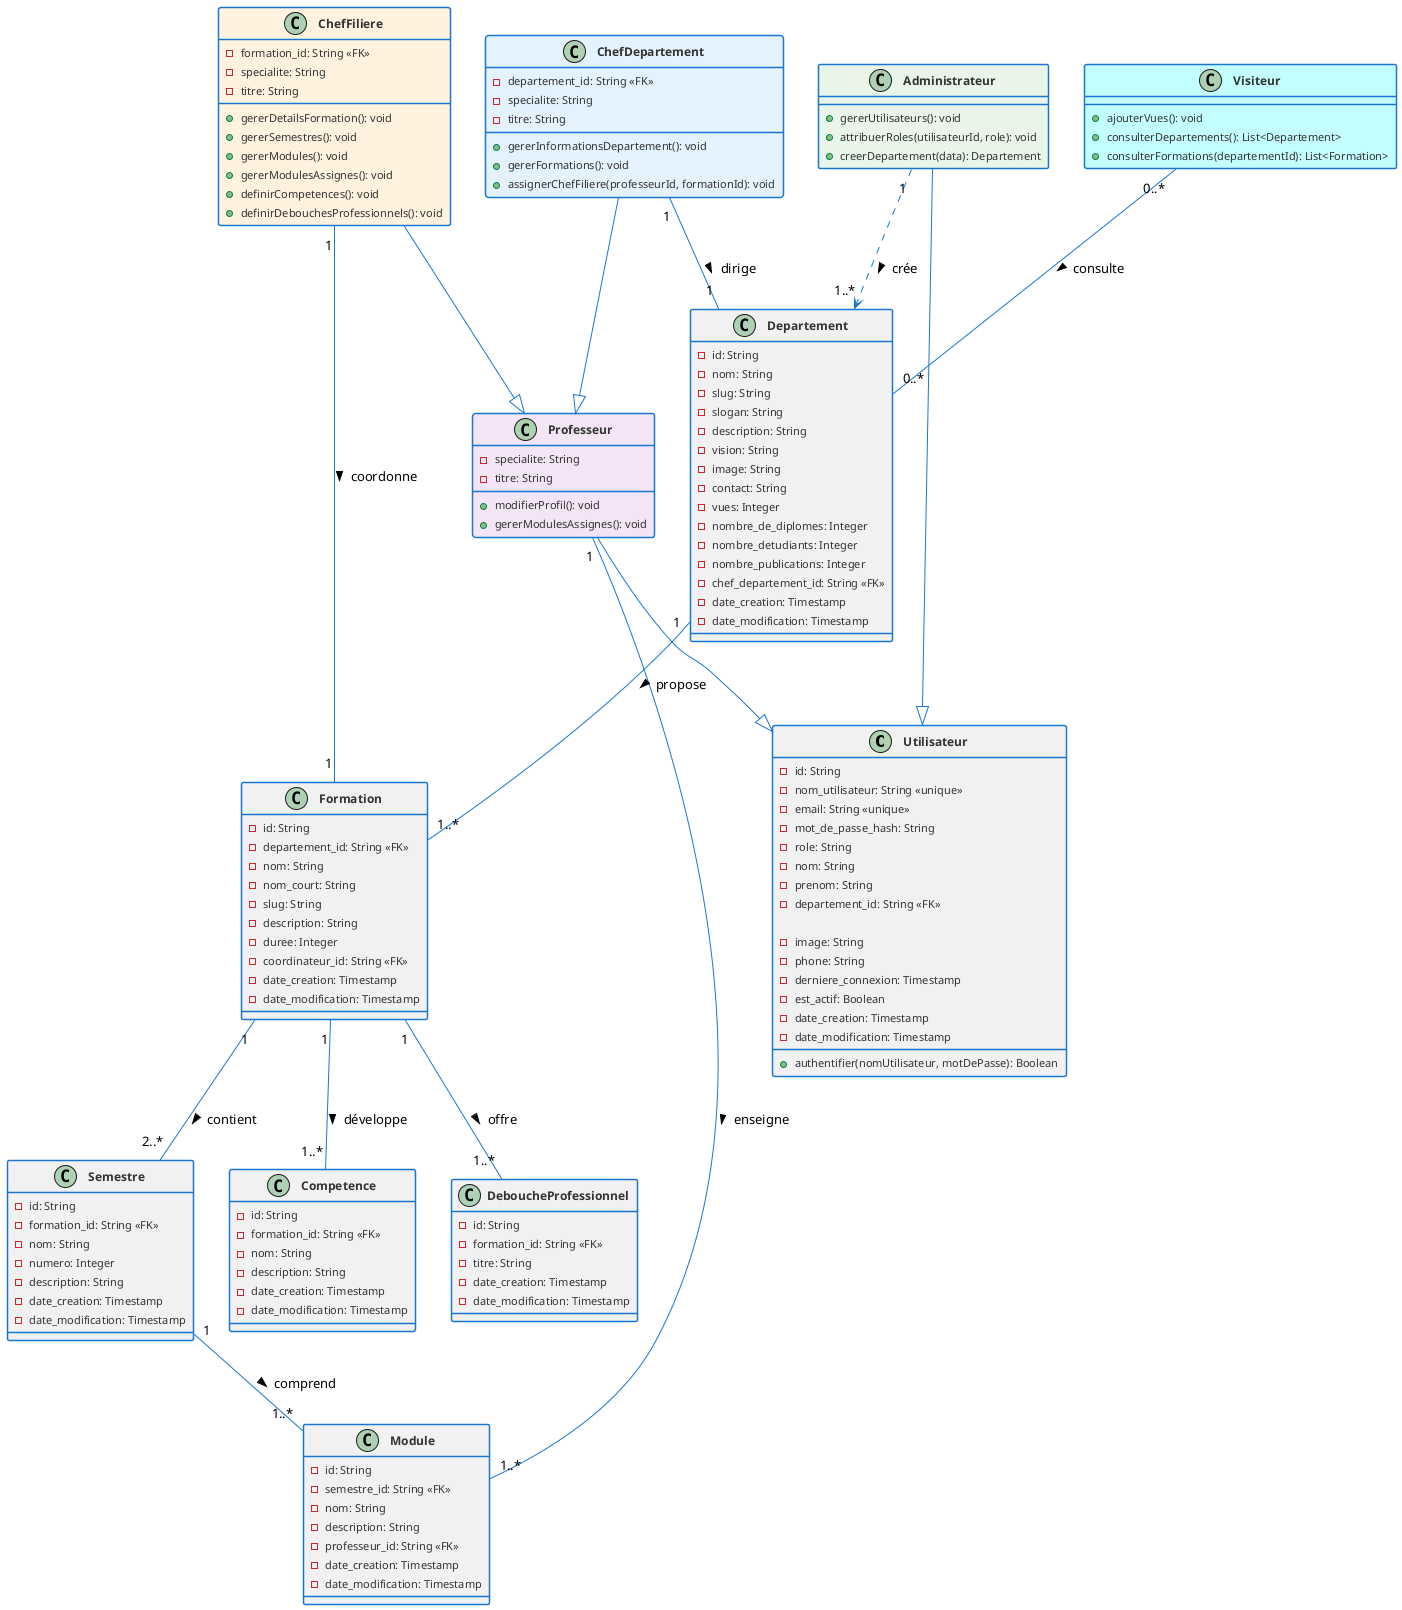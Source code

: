 @startuml Système de Gestion des Départements ENSIAS - Diagramme de Classes

' Styling
!define ENTITY_BG_COLOR #E3F2FD
!define ADMIN_BG_COLOR #E8F5E8
!define CHEF_DEP_BG_COLOR #E3F2FD
!define CHEF_FIL_BG_COLOR #FFF3E0
!define PROF_BG_COLOR #F3E5F5
!define SERVICE_BG_COLOR #ECEFF1

skinparam class {
    ArrowColor #1976D2
    BorderColor #1976D2
    AttributeFontColor #333333
    AttributeFontSize 11
    BorderThickness 1.5
    FontName Arial
    FontSize 12
}

skinparam classFontStyle bold
skinparam backgroundColor white
skinparam shadowing false
skinparam padding 2

' User base class
class Utilisateur {
    -id: String
    -nom_utilisateur: String <<unique>>
    -email: String <<unique>>
    -mot_de_passe_hash: String
    -role: String
    -nom: String
    -prenom: String
    -departement_id: String <<FK>>

    -image: String
    -phone: String
    -derniere_connexion: Timestamp
    -est_actif: Boolean
    -date_creation: Timestamp
    -date_modification: Timestamp
    +authentifier(nomUtilisateur, motDePasse): Boolean
}

' User-specific classes
class Administrateur #E8F5E8 {
    
    +gererUtilisateurs(): void
    +attribuerRoles(utilisateurId, role): void
    +creerDepartement(data): Departement
}

class ChefDepartement #E3F2FD {
    -departement_id: String <<FK>>
    -specialite: String
    -titre: String
    +gererInformationsDepartement(): void
    +gererFormations(): void
    +assignerChefFiliere(professeurId, formationId): void
}

class ChefFiliere #FFF3E0 {
    -formation_id: String <<FK>>
    -specialite: String
    -titre: String
    +gererDetailsFormation(): void
    +gererSemestres(): void
    +gererModules(): void
    +gererModulesAssignes(): void
    +definirCompetences(): void
    +definirDebouchesProfessionnels(): void
}

class Professeur #F3E5F5 {
    -specialite: String
    -titre: String
    +modifierProfil(): void
    +gererModulesAssignes(): void
}
class Visiteur #c4ffff{
    +ajouterVues(): void
    +consulterDepartements(): List<Departement>
    +consulterFormations(departementId): List<Formation>
}
' Core entities
class Departement {
    -id: String
    -nom: String
    -slug: String
    -slogan: String
    -description: String
    -vision: String
    -image: String
    -contact: String
    -vues: Integer
    -nombre_de_diplomes: Integer
    -nombre_detudiants: Integer
    -nombre_publications: Integer
    -chef_departement_id: String <<FK>>
    -date_creation: Timestamp
    -date_modification: Timestamp
}

class Formation {
    -id: String
    -departement_id: String <<FK>>
    -nom: String
    -nom_court: String
    -slug: String
    -description: String
    -duree: Integer
    -coordinateur_id: String <<FK>>
    -date_creation: Timestamp
    -date_modification: Timestamp
}

class Semestre {
    -id: String
    -formation_id: String <<FK>>
    -nom: String
    -numero: Integer
    -description: String
    -date_creation: Timestamp
    -date_modification: Timestamp
}

class Module {
    -id: String
    -semestre_id: String <<FK>>
    -nom: String
    -description: String
    -professeur_id: String <<FK>>
    -date_creation: Timestamp
    -date_modification: Timestamp
}

class Competence {
    -id: String
    -formation_id: String <<FK>>
    -nom: String
    -description: String
    -date_creation: Timestamp
    -date_modification: Timestamp
}

class DeboucheProfessionnel {
    -id: String
    -formation_id: String <<FK>>
    -titre: String
    -date_creation: Timestamp
    -date_modification: Timestamp
}

' Inheritance relationships
Administrateur --|> Utilisateur
ChefDepartement --|> Professeur
ChefFiliere --|> Professeur
Professeur --|> Utilisateur

' Entity relationships
ChefDepartement "1" -- "1" Departement : dirige >
ChefFiliere "1" -- "1" Formation : coordonne >
Professeur "1" -- "1..*" Module : enseigne >

' Admin can create departments
Administrateur "1" ..> "1..*" Departement : crée >

Departement "1" -- "1..*" Formation : propose >
Formation "1" -- "2..*" Semestre : contient >
Formation "1" -- "1..*" Competence : développe >
Formation "1" -- "1..*" DeboucheProfessionnel : offre >
Semestre "1" -- "1..*" Module : comprend >

Visiteur "0..*" -- "0..*" Departement : consulte >

@enduml